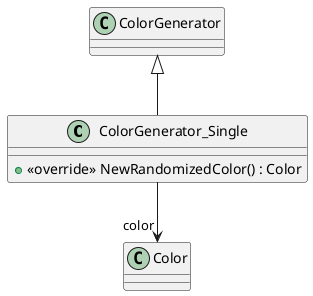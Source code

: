 @startuml
class ColorGenerator_Single {
    + <<override>> NewRandomizedColor() : Color
}
ColorGenerator <|-- ColorGenerator_Single
ColorGenerator_Single --> "color" Color
@enduml
